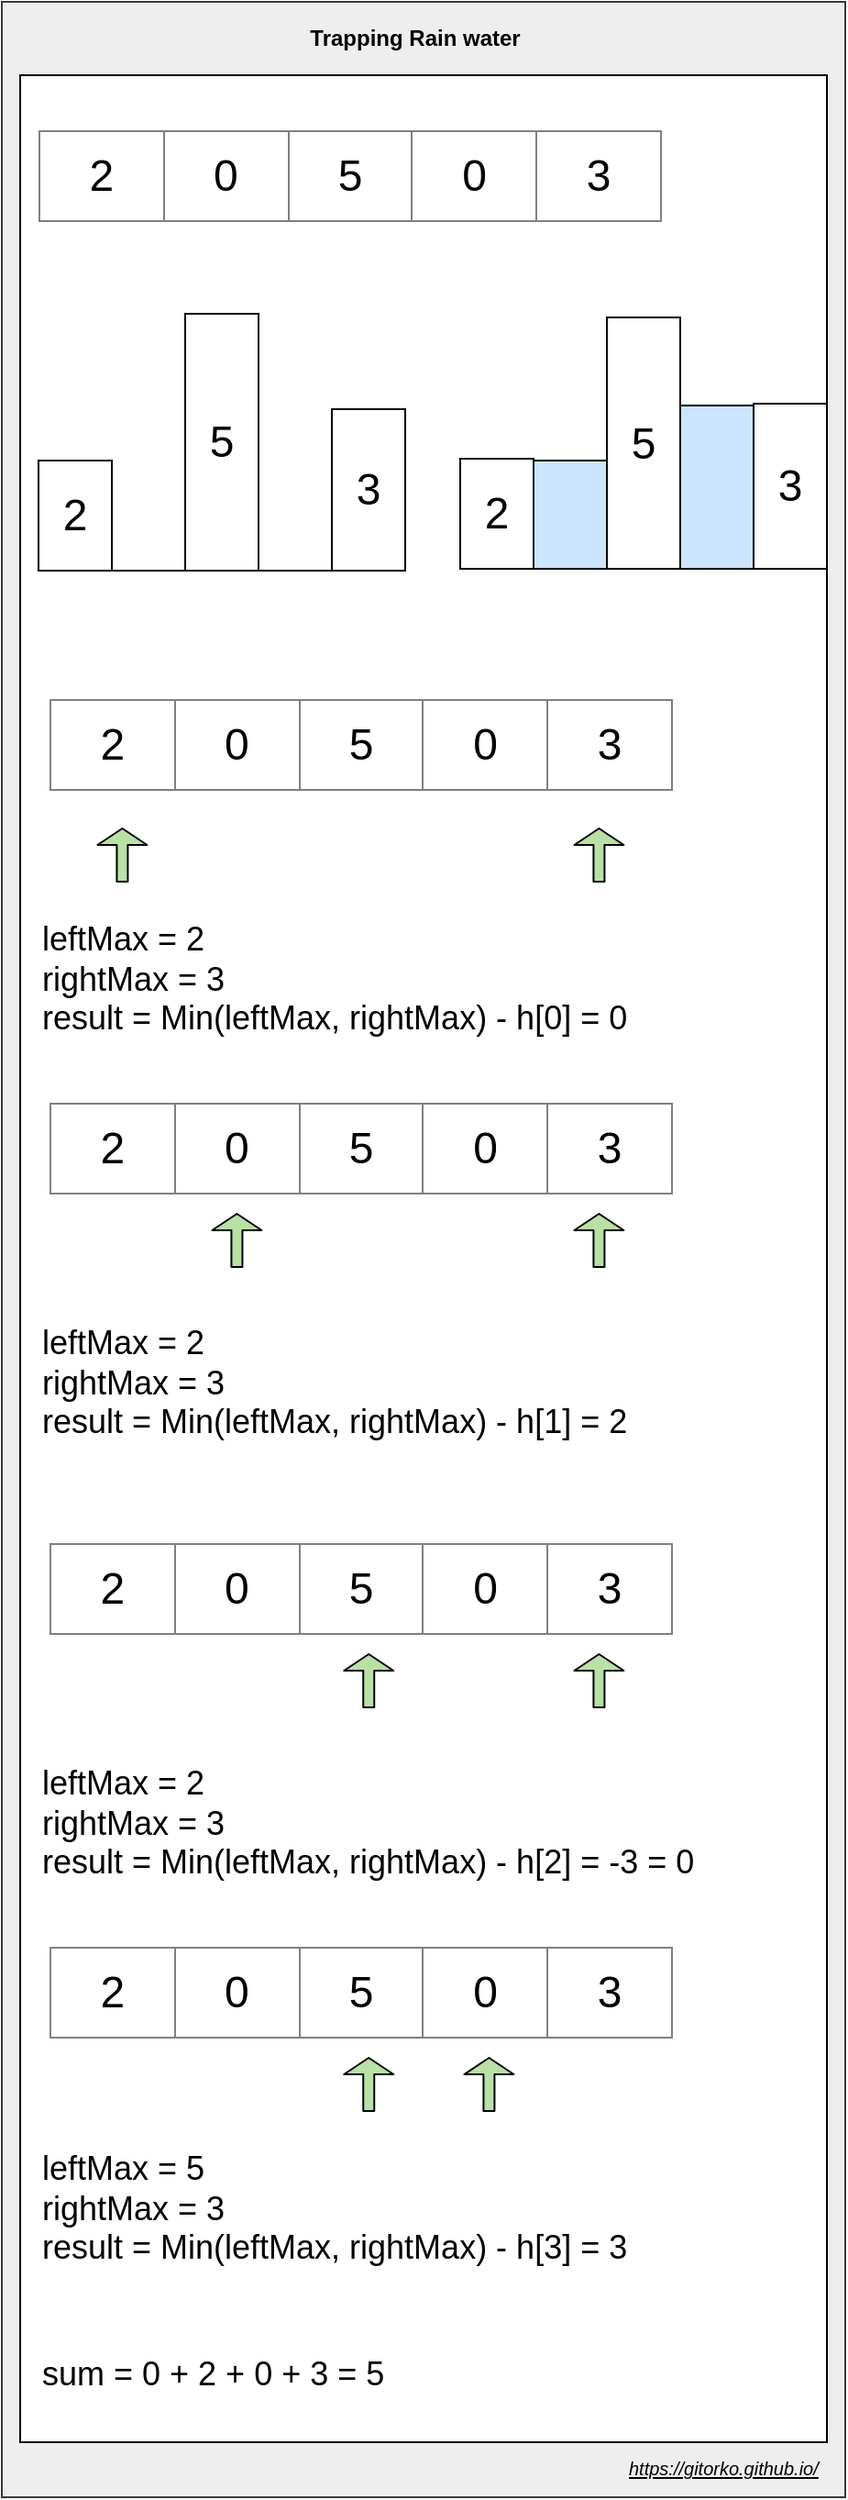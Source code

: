 <mxfile version="12.6.5" type="device"><diagram id="UGh-TFpthN-Amuy4NreV" name="Page-1"><mxGraphModel dx="1580" dy="1217" grid="1" gridSize="10" guides="1" tooltips="1" connect="1" arrows="1" fold="1" page="1" pageScale="1" pageWidth="500" pageHeight="1200" math="0" shadow="0"><root><mxCell id="0"/><mxCell id="1" parent="0"/><mxCell id="5bXkvCjlsNfXBWtac1O5-21" value="" style="rounded=0;whiteSpace=wrap;html=1;align=left;fillColor=#eeeeee;strokeColor=#36393d;" vertex="1" parent="1"><mxGeometry x="20" y="350" width="460" height="1360" as="geometry"/></mxCell><mxCell id="5bXkvCjlsNfXBWtac1O5-20" value="" style="rounded=0;whiteSpace=wrap;html=1;align=left;" vertex="1" parent="1"><mxGeometry x="30" y="390" width="440" height="1290" as="geometry"/></mxCell><mxCell id="RLpVW48l2sIus2-YGf2L-58" value="" style="rounded=0;whiteSpace=wrap;html=1;fillColor=#CCE5FF;" parent="1" vertex="1"><mxGeometry x="390" y="570" width="45.71" height="89" as="geometry"/></mxCell><mxCell id="RLpVW48l2sIus2-YGf2L-25" value="" style="rounded=0;whiteSpace=wrap;html=1;fillColor=#CCE5FF;" parent="1" vertex="1"><mxGeometry x="310" y="600" width="45.71" height="59" as="geometry"/></mxCell><mxCell id="RLpVW48l2sIus2-YGf2L-26" value="&lt;table border=&quot;1&quot; width=&quot;100%&quot; style=&quot;width: 100% ; height: 100% ; border-collapse: collapse ; font-size: 24px&quot;&gt;&lt;tbody style=&quot;font-size: 24px&quot;&gt;&lt;tr style=&quot;font-size: 24px&quot;&gt;&lt;td style=&quot;font-size: 24px&quot;&gt;2&lt;/td&gt;&lt;td style=&quot;font-size: 24px&quot;&gt;0&lt;/td&gt;&lt;td style=&quot;font-size: 24px&quot;&gt;5&lt;/td&gt;&lt;td style=&quot;font-size: 24px&quot;&gt;0&lt;/td&gt;&lt;td&gt;3&lt;/td&gt;&lt;/tr&gt;&lt;/tbody&gt;&lt;/table&gt;" style="text;html=1;strokeColor=none;fillColor=none;overflow=fill;align=center;fontSize=24;" parent="1" vertex="1"><mxGeometry x="40" y="420" width="340" height="50" as="geometry"/></mxCell><mxCell id="RLpVW48l2sIus2-YGf2L-27" value="&lt;font style=&quot;font-size: 24px&quot;&gt;2&lt;/font&gt;" style="rounded=0;whiteSpace=wrap;html=1;" parent="1" vertex="1"><mxGeometry x="40" y="600" width="40" height="60" as="geometry"/></mxCell><mxCell id="RLpVW48l2sIus2-YGf2L-29" value="&lt;font style=&quot;font-size: 24px&quot;&gt;5&lt;/font&gt;" style="rounded=0;whiteSpace=wrap;html=1;" parent="1" vertex="1"><mxGeometry x="120" y="520" width="40" height="140" as="geometry"/></mxCell><mxCell id="RLpVW48l2sIus2-YGf2L-30" value="" style="endArrow=none;html=1;entryX=0;entryY=1;entryDx=0;entryDy=0;exitX=1;exitY=1;exitDx=0;exitDy=0;" parent="1" source="RLpVW48l2sIus2-YGf2L-48" target="RLpVW48l2sIus2-YGf2L-27" edge="1"><mxGeometry width="50" height="50" relative="1" as="geometry"><mxPoint x="-60.0" y="730" as="sourcePoint"/><mxPoint x="-10" y="680" as="targetPoint"/></mxGeometry></mxCell><mxCell id="RLpVW48l2sIus2-YGf2L-31" value="&lt;font style=&quot;font-size: 24px&quot;&gt;2&lt;/font&gt;" style="rounded=0;whiteSpace=wrap;html=1;" parent="1" vertex="1"><mxGeometry x="270" y="599" width="40" height="60" as="geometry"/></mxCell><mxCell id="RLpVW48l2sIus2-YGf2L-32" value="&lt;font style=&quot;font-size: 24px&quot;&gt;5&lt;/font&gt;" style="rounded=0;whiteSpace=wrap;html=1;" parent="1" vertex="1"><mxGeometry x="350" y="522" width="40" height="137" as="geometry"/></mxCell><mxCell id="RLpVW48l2sIus2-YGf2L-34" value="" style="endArrow=none;html=1;entryX=0;entryY=1;entryDx=0;entryDy=0;exitX=1;exitY=1;exitDx=0;exitDy=0;" parent="1" target="RLpVW48l2sIus2-YGf2L-31" edge="1"><mxGeometry width="50" height="50" relative="1" as="geometry"><mxPoint x="430" y="659" as="sourcePoint"/><mxPoint x="260" y="679" as="targetPoint"/></mxGeometry></mxCell><mxCell id="RLpVW48l2sIus2-YGf2L-36" value="" style="shape=flexArrow;endArrow=classic;html=1;width=6;endSize=2.67;fillColor=#B9E0A5;" parent="1" edge="1"><mxGeometry width="50" height="50" relative="1" as="geometry"><mxPoint x="85.71" y="830" as="sourcePoint"/><mxPoint x="85.71" y="800" as="targetPoint"/></mxGeometry></mxCell><mxCell id="RLpVW48l2sIus2-YGf2L-37" value="" style="shape=flexArrow;endArrow=classic;html=1;width=6;endSize=2.67;fillColor=#B9E0A5;" parent="1" edge="1"><mxGeometry width="50" height="50" relative="1" as="geometry"><mxPoint x="345.71" y="830" as="sourcePoint"/><mxPoint x="345.71" y="800" as="targetPoint"/></mxGeometry></mxCell><mxCell id="RLpVW48l2sIus2-YGf2L-40" value="" style="shape=flexArrow;endArrow=classic;html=1;width=6;endSize=2.67;fillColor=#B9E0A5;" parent="1" edge="1"><mxGeometry width="50" height="50" relative="1" as="geometry"><mxPoint x="148.21" y="1040" as="sourcePoint"/><mxPoint x="148.21" y="1010" as="targetPoint"/></mxGeometry></mxCell><mxCell id="RLpVW48l2sIus2-YGf2L-41" value="" style="shape=flexArrow;endArrow=classic;html=1;width=6;endSize=2.67;fillColor=#B9E0A5;" parent="1" edge="1"><mxGeometry width="50" height="50" relative="1" as="geometry"><mxPoint x="345.71" y="1040" as="sourcePoint"/><mxPoint x="345.71" y="1010" as="targetPoint"/></mxGeometry></mxCell><mxCell id="RLpVW48l2sIus2-YGf2L-44" value="" style="shape=flexArrow;endArrow=classic;html=1;width=6;endSize=2.67;fillColor=#B9E0A5;" parent="1" edge="1"><mxGeometry width="50" height="50" relative="1" as="geometry"><mxPoint x="220.12" y="1280" as="sourcePoint"/><mxPoint x="220.12" y="1250" as="targetPoint"/></mxGeometry></mxCell><mxCell id="RLpVW48l2sIus2-YGf2L-45" value="" style="shape=flexArrow;endArrow=classic;html=1;width=6;endSize=2.67;fillColor=#B9E0A5;" parent="1" edge="1"><mxGeometry width="50" height="50" relative="1" as="geometry"><mxPoint x="345.71" y="1280" as="sourcePoint"/><mxPoint x="345.71" y="1250" as="targetPoint"/></mxGeometry></mxCell><mxCell id="RLpVW48l2sIus2-YGf2L-48" value="&lt;font style=&quot;font-size: 24px&quot;&gt;3&lt;/font&gt;" style="rounded=0;whiteSpace=wrap;html=1;" parent="1" vertex="1"><mxGeometry x="200" y="572" width="40" height="88" as="geometry"/></mxCell><mxCell id="RLpVW48l2sIus2-YGf2L-49" value="&lt;font style=&quot;font-size: 24px&quot;&gt;3&lt;/font&gt;" style="rounded=0;whiteSpace=wrap;html=1;" parent="1" vertex="1"><mxGeometry x="430" y="569" width="40" height="90" as="geometry"/></mxCell><mxCell id="RLpVW48l2sIus2-YGf2L-50" value="&lt;table border=&quot;1&quot; width=&quot;100%&quot; style=&quot;width: 100% ; height: 100% ; border-collapse: collapse ; font-size: 24px&quot;&gt;&lt;tbody style=&quot;font-size: 24px&quot;&gt;&lt;tr style=&quot;font-size: 24px&quot;&gt;&lt;td style=&quot;font-size: 24px&quot;&gt;2&lt;/td&gt;&lt;td style=&quot;font-size: 24px&quot;&gt;0&lt;/td&gt;&lt;td style=&quot;font-size: 24px&quot;&gt;5&lt;/td&gt;&lt;td style=&quot;font-size: 24px&quot;&gt;0&lt;/td&gt;&lt;td&gt;3&lt;/td&gt;&lt;/tr&gt;&lt;/tbody&gt;&lt;/table&gt;" style="text;html=1;strokeColor=none;fillColor=none;overflow=fill;align=center;fontSize=24;" parent="1" vertex="1"><mxGeometry x="45.71" y="730" width="340" height="50" as="geometry"/></mxCell><mxCell id="RLpVW48l2sIus2-YGf2L-51" value="&lt;table border=&quot;1&quot; width=&quot;100%&quot; style=&quot;width: 100% ; height: 100% ; border-collapse: collapse ; font-size: 24px&quot;&gt;&lt;tbody style=&quot;font-size: 24px&quot;&gt;&lt;tr style=&quot;font-size: 24px&quot;&gt;&lt;td style=&quot;font-size: 24px&quot;&gt;2&lt;/td&gt;&lt;td style=&quot;font-size: 24px&quot;&gt;0&lt;/td&gt;&lt;td style=&quot;font-size: 24px&quot;&gt;5&lt;/td&gt;&lt;td style=&quot;font-size: 24px&quot;&gt;0&lt;/td&gt;&lt;td&gt;3&lt;/td&gt;&lt;/tr&gt;&lt;/tbody&gt;&lt;/table&gt;" style="text;html=1;strokeColor=none;fillColor=none;overflow=fill;align=center;fontSize=24;" parent="1" vertex="1"><mxGeometry x="45.71" y="950" width="340" height="50" as="geometry"/></mxCell><mxCell id="RLpVW48l2sIus2-YGf2L-52" value="&lt;table border=&quot;1&quot; width=&quot;100%&quot; style=&quot;width: 100% ; height: 100% ; border-collapse: collapse ; font-size: 24px&quot;&gt;&lt;tbody style=&quot;font-size: 24px&quot;&gt;&lt;tr style=&quot;font-size: 24px&quot;&gt;&lt;td style=&quot;font-size: 24px&quot;&gt;2&lt;/td&gt;&lt;td style=&quot;font-size: 24px&quot;&gt;0&lt;/td&gt;&lt;td style=&quot;font-size: 24px&quot;&gt;5&lt;/td&gt;&lt;td style=&quot;font-size: 24px&quot;&gt;0&lt;/td&gt;&lt;td&gt;3&lt;/td&gt;&lt;/tr&gt;&lt;/tbody&gt;&lt;/table&gt;" style="text;html=1;strokeColor=none;fillColor=none;overflow=fill;align=center;fontSize=24;" parent="1" vertex="1"><mxGeometry x="45.71" y="1190" width="340" height="50" as="geometry"/></mxCell><mxCell id="RLpVW48l2sIus2-YGf2L-54" value="" style="shape=flexArrow;endArrow=classic;html=1;width=6;endSize=2.67;fillColor=#B9E0A5;" parent="1" edge="1"><mxGeometry width="50" height="50" relative="1" as="geometry"><mxPoint x="220.12" y="1500" as="sourcePoint"/><mxPoint x="220.12" y="1470" as="targetPoint"/></mxGeometry></mxCell><mxCell id="RLpVW48l2sIus2-YGf2L-55" value="" style="shape=flexArrow;endArrow=classic;html=1;width=6;endSize=2.67;fillColor=#B9E0A5;" parent="1" edge="1"><mxGeometry width="50" height="50" relative="1" as="geometry"><mxPoint x="285.71" y="1500" as="sourcePoint"/><mxPoint x="285.71" y="1470" as="targetPoint"/></mxGeometry></mxCell><mxCell id="RLpVW48l2sIus2-YGf2L-57" value="&lt;table border=&quot;1&quot; width=&quot;100%&quot; style=&quot;width: 100% ; height: 100% ; border-collapse: collapse ; font-size: 24px&quot;&gt;&lt;tbody style=&quot;font-size: 24px&quot;&gt;&lt;tr style=&quot;font-size: 24px&quot;&gt;&lt;td style=&quot;font-size: 24px&quot;&gt;2&lt;/td&gt;&lt;td style=&quot;font-size: 24px&quot;&gt;0&lt;/td&gt;&lt;td style=&quot;font-size: 24px&quot;&gt;5&lt;/td&gt;&lt;td style=&quot;font-size: 24px&quot;&gt;0&lt;/td&gt;&lt;td&gt;3&lt;/td&gt;&lt;/tr&gt;&lt;/tbody&gt;&lt;/table&gt;" style="text;html=1;strokeColor=none;fillColor=none;overflow=fill;align=center;fontSize=24;" parent="1" vertex="1"><mxGeometry x="45.71" y="1410" width="340" height="50" as="geometry"/></mxCell><mxCell id="5bXkvCjlsNfXBWtac1O5-15" value="&lt;span style=&quot;font-size: 18px ; white-space: nowrap&quot;&gt;leftMax = 2&lt;/span&gt;&lt;br style=&quot;font-size: 18px ; white-space: nowrap&quot;&gt;&lt;div style=&quot;font-size: 18px ; white-space: nowrap&quot;&gt;rightMax = 3&lt;/div&gt;&lt;div style=&quot;font-size: 18px ; white-space: nowrap&quot;&gt;result = Min(leftMax, rightMax) - h[0] = 0&lt;/div&gt;" style="text;html=1;strokeColor=none;fillColor=none;align=left;verticalAlign=middle;whiteSpace=wrap;rounded=0;" vertex="1" parent="1"><mxGeometry x="40" y="850.83" width="410" height="65" as="geometry"/></mxCell><mxCell id="5bXkvCjlsNfXBWtac1O5-16" value="&lt;span style=&quot;font-size: 18px ; white-space: nowrap&quot;&gt;leftMax = 2&lt;/span&gt;&lt;br style=&quot;font-size: 18px ; white-space: nowrap&quot;&gt;&lt;div style=&quot;font-size: 18px ; white-space: nowrap&quot;&gt;rightMax = 3&lt;/div&gt;&lt;div style=&quot;font-size: 18px ; white-space: nowrap&quot;&gt;result = Min(leftMax, rightMax)&amp;nbsp;- h[1] = 2&lt;/div&gt;" style="text;html=1;strokeColor=none;fillColor=none;align=left;verticalAlign=middle;whiteSpace=wrap;rounded=0;" vertex="1" parent="1"><mxGeometry x="40" y="1070" width="380" height="65" as="geometry"/></mxCell><mxCell id="5bXkvCjlsNfXBWtac1O5-17" value="&lt;span style=&quot;font-size: 18px ; white-space: nowrap&quot;&gt;leftMax = 2&lt;/span&gt;&lt;br style=&quot;font-size: 18px ; white-space: nowrap&quot;&gt;&lt;div style=&quot;font-size: 18px ; white-space: nowrap&quot;&gt;rightMax = 3&lt;/div&gt;&lt;div style=&quot;font-size: 18px ; white-space: nowrap&quot;&gt;result = Min(leftMax, rightMax)&amp;nbsp;- h[2] = -3 = 0&lt;/div&gt;" style="text;html=1;strokeColor=none;fillColor=none;align=left;verticalAlign=middle;whiteSpace=wrap;rounded=0;" vertex="1" parent="1"><mxGeometry x="40" y="1310" width="370" height="65" as="geometry"/></mxCell><mxCell id="5bXkvCjlsNfXBWtac1O5-18" value="&lt;span style=&quot;font-size: 18px ; white-space: nowrap&quot;&gt;leftMax = 5&lt;/span&gt;&lt;br style=&quot;font-size: 18px ; white-space: nowrap&quot;&gt;&lt;div style=&quot;font-size: 18px ; white-space: nowrap&quot;&gt;rightMax = 3&lt;/div&gt;&lt;div style=&quot;font-size: 18px ; white-space: nowrap&quot;&gt;result = Min(leftMax, rightMax)&amp;nbsp;- h[3] = 3&lt;/div&gt;" style="text;html=1;strokeColor=none;fillColor=none;align=left;verticalAlign=middle;whiteSpace=wrap;rounded=0;" vertex="1" parent="1"><mxGeometry x="40" y="1520" width="380" height="65" as="geometry"/></mxCell><mxCell id="5bXkvCjlsNfXBWtac1O5-19" value="&lt;span style=&quot;font-size: 18px ; white-space: nowrap&quot;&gt;sum = 0 + 2 + 0 + 3 = 5&lt;/span&gt;" style="text;html=1;strokeColor=none;fillColor=none;align=left;verticalAlign=middle;whiteSpace=wrap;rounded=0;" vertex="1" parent="1"><mxGeometry x="40" y="1610" width="380" height="65" as="geometry"/></mxCell><UserObject label="&lt;font style=&quot;font-size: 10px&quot;&gt;&lt;i&gt;&lt;u&gt;https://gitorko.github.io/&lt;/u&gt;&lt;/i&gt;&lt;/font&gt;" link="https://gitorko.github.io/" id="5bXkvCjlsNfXBWtac1O5-22"><mxCell style="text;html=1;" vertex="1" parent="1"><mxGeometry x="360" y="1680" width="110" height="30" as="geometry"/></mxCell></UserObject><mxCell id="5bXkvCjlsNfXBWtac1O5-23" value="Trapping Rain water" style="text;html=1;strokeColor=none;fillColor=none;align=center;verticalAlign=middle;whiteSpace=wrap;rounded=0;fontStyle=1" vertex="1" parent="1"><mxGeometry x="172.5" y="360" width="145" height="20" as="geometry"/></mxCell></root></mxGraphModel></diagram></mxfile>
